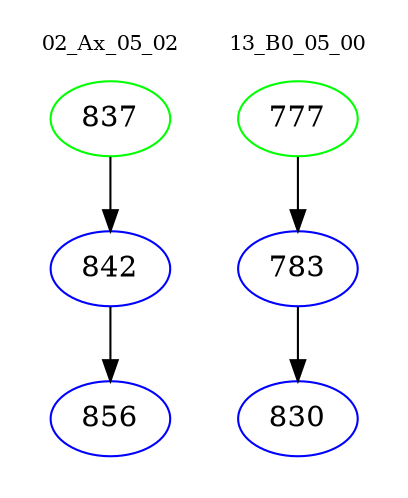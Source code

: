 digraph{
subgraph cluster_0 {
color = white
label = "02_Ax_05_02";
fontsize=10;
T0_837 [label="837", color="green"]
T0_837 -> T0_842 [color="black"]
T0_842 [label="842", color="blue"]
T0_842 -> T0_856 [color="black"]
T0_856 [label="856", color="blue"]
}
subgraph cluster_1 {
color = white
label = "13_B0_05_00";
fontsize=10;
T1_777 [label="777", color="green"]
T1_777 -> T1_783 [color="black"]
T1_783 [label="783", color="blue"]
T1_783 -> T1_830 [color="black"]
T1_830 [label="830", color="blue"]
}
}

